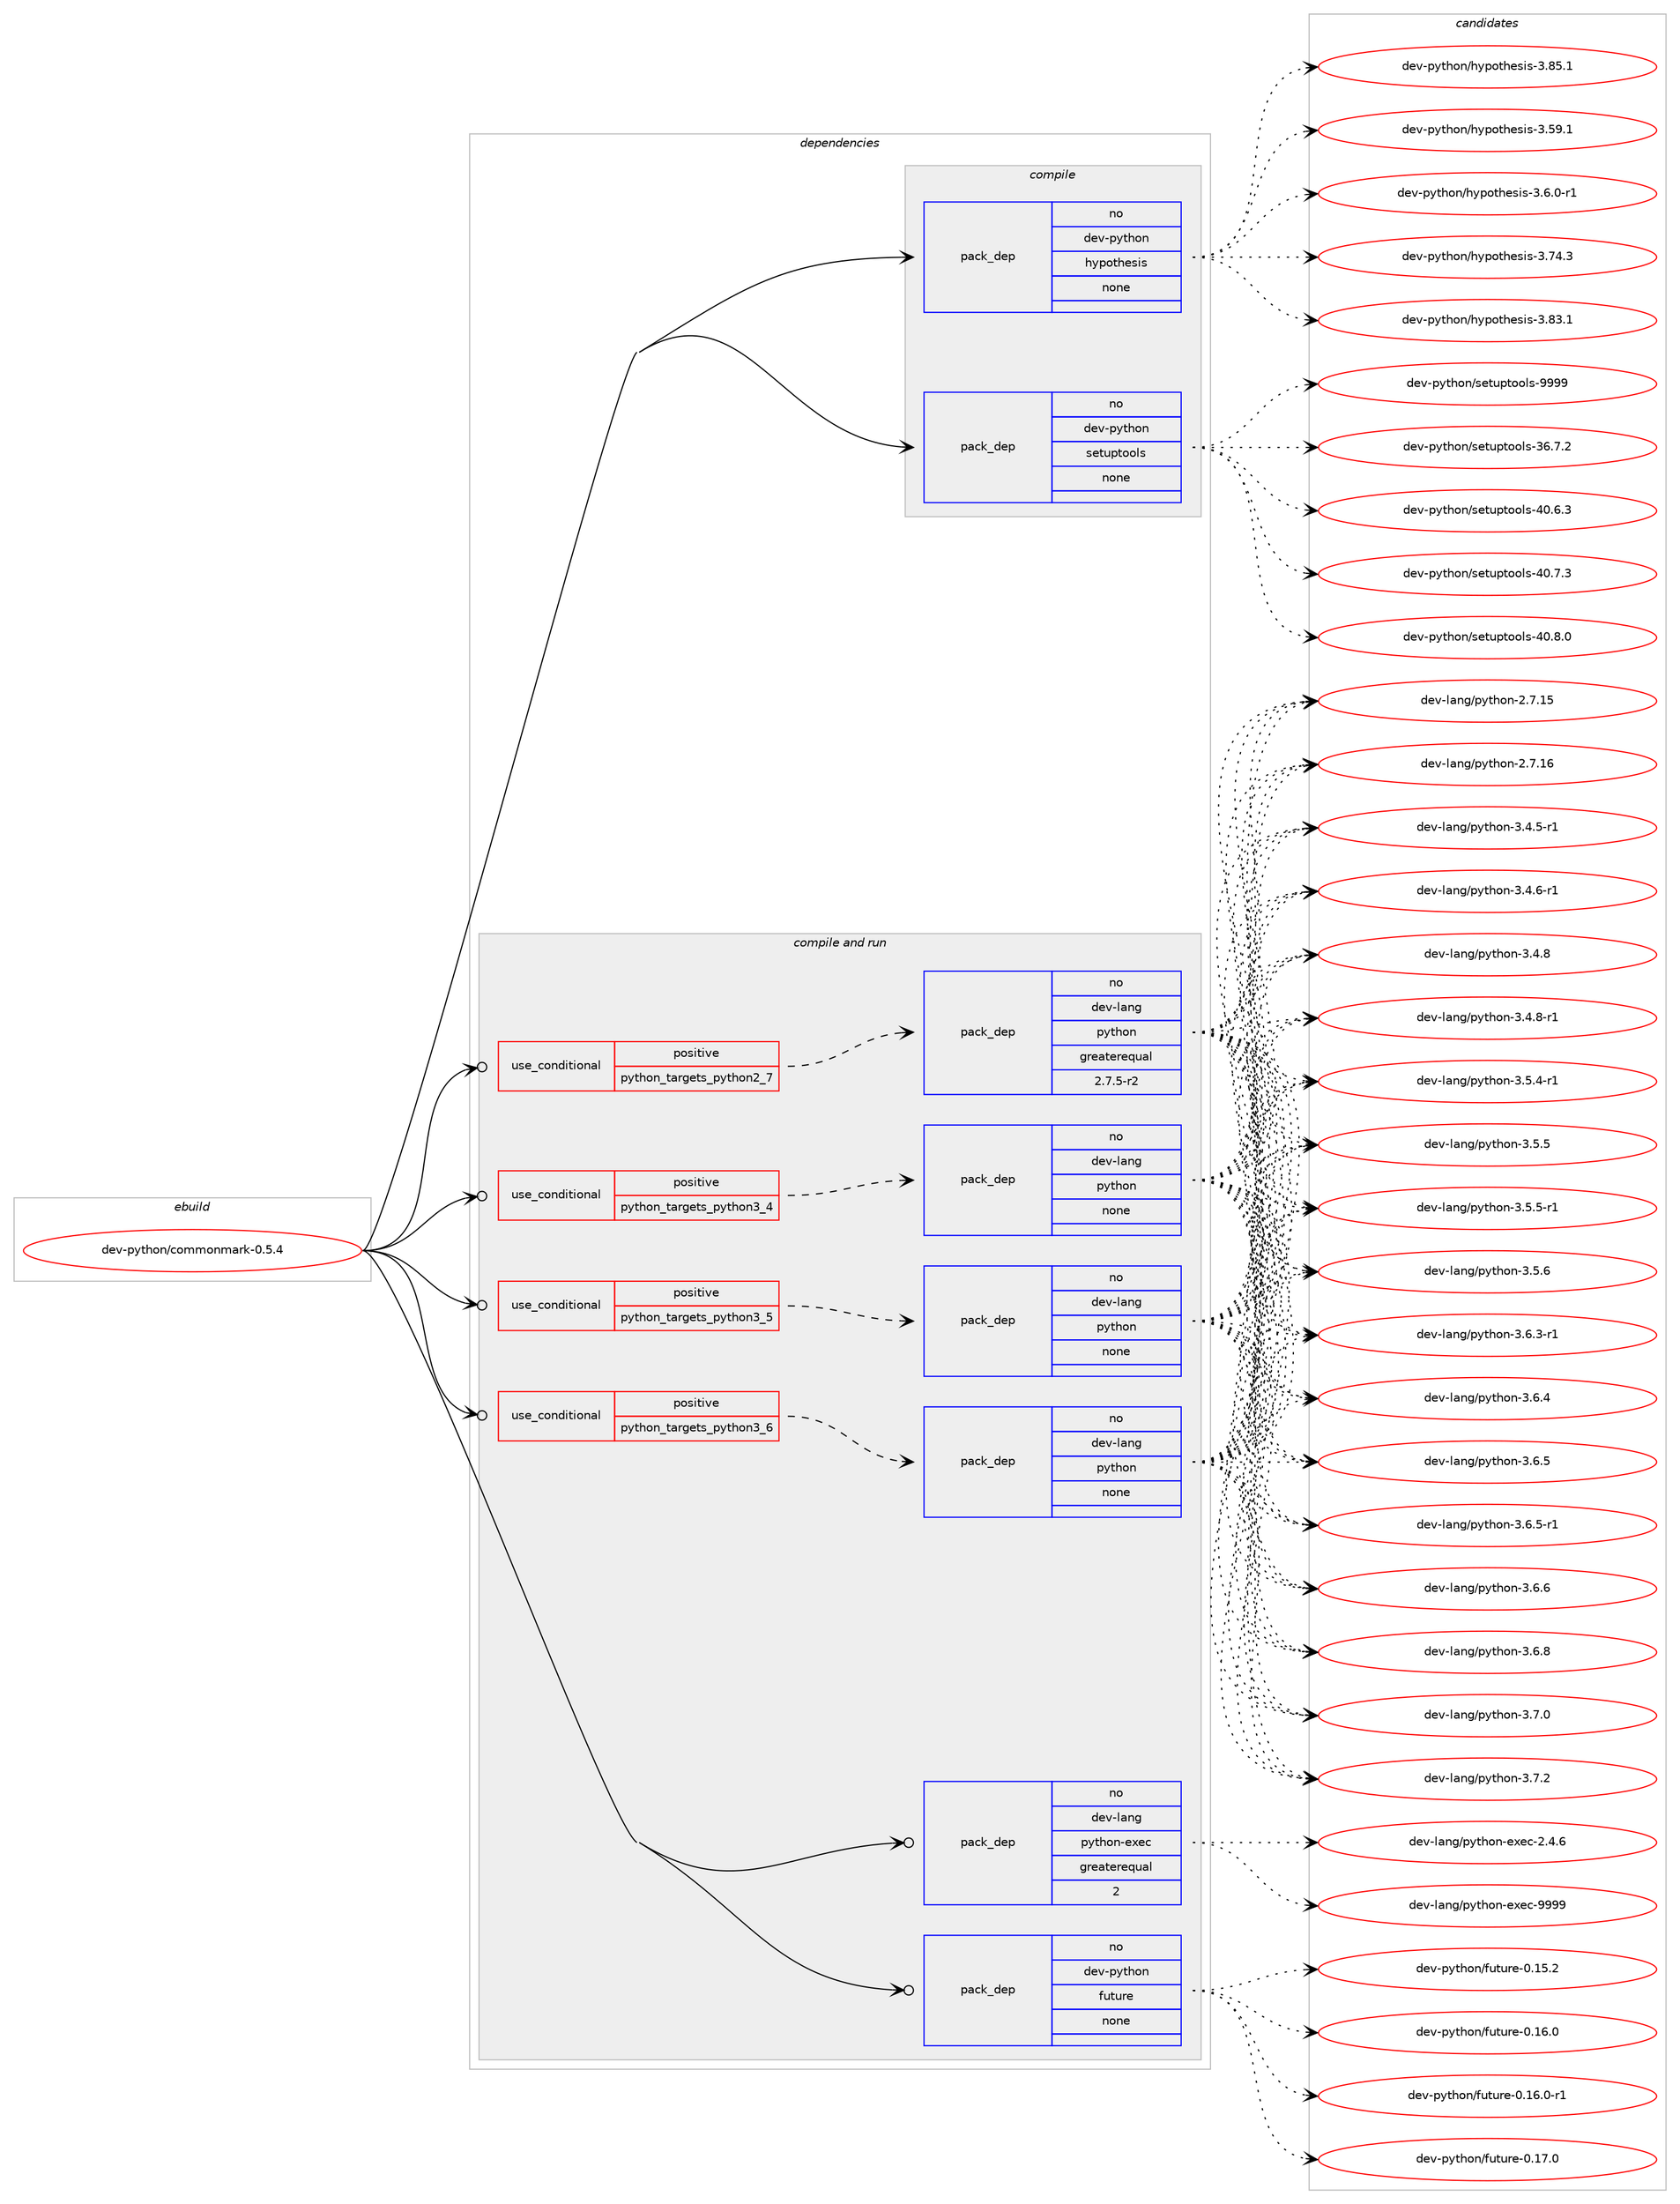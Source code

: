 digraph prolog {

# *************
# Graph options
# *************

newrank=true;
concentrate=true;
compound=true;
graph [rankdir=LR,fontname=Helvetica,fontsize=10,ranksep=1.5];#, ranksep=2.5, nodesep=0.2];
edge  [arrowhead=vee];
node  [fontname=Helvetica,fontsize=10];

# **********
# The ebuild
# **********

subgraph cluster_leftcol {
color=gray;
rank=same;
label=<<i>ebuild</i>>;
id [label="dev-python/commonmark-0.5.4", color=red, width=4, href="../dev-python/commonmark-0.5.4.svg"];
}

# ****************
# The dependencies
# ****************

subgraph cluster_midcol {
color=gray;
label=<<i>dependencies</i>>;
subgraph cluster_compile {
fillcolor="#eeeeee";
style=filled;
label=<<i>compile</i>>;
subgraph pack1008171 {
dependency1404017 [label=<<TABLE BORDER="0" CELLBORDER="1" CELLSPACING="0" CELLPADDING="4" WIDTH="220"><TR><TD ROWSPAN="6" CELLPADDING="30">pack_dep</TD></TR><TR><TD WIDTH="110">no</TD></TR><TR><TD>dev-python</TD></TR><TR><TD>hypothesis</TD></TR><TR><TD>none</TD></TR><TR><TD></TD></TR></TABLE>>, shape=none, color=blue];
}
id:e -> dependency1404017:w [weight=20,style="solid",arrowhead="vee"];
subgraph pack1008172 {
dependency1404018 [label=<<TABLE BORDER="0" CELLBORDER="1" CELLSPACING="0" CELLPADDING="4" WIDTH="220"><TR><TD ROWSPAN="6" CELLPADDING="30">pack_dep</TD></TR><TR><TD WIDTH="110">no</TD></TR><TR><TD>dev-python</TD></TR><TR><TD>setuptools</TD></TR><TR><TD>none</TD></TR><TR><TD></TD></TR></TABLE>>, shape=none, color=blue];
}
id:e -> dependency1404018:w [weight=20,style="solid",arrowhead="vee"];
}
subgraph cluster_compileandrun {
fillcolor="#eeeeee";
style=filled;
label=<<i>compile and run</i>>;
subgraph cond372611 {
dependency1404019 [label=<<TABLE BORDER="0" CELLBORDER="1" CELLSPACING="0" CELLPADDING="4"><TR><TD ROWSPAN="3" CELLPADDING="10">use_conditional</TD></TR><TR><TD>positive</TD></TR><TR><TD>python_targets_python2_7</TD></TR></TABLE>>, shape=none, color=red];
subgraph pack1008173 {
dependency1404020 [label=<<TABLE BORDER="0" CELLBORDER="1" CELLSPACING="0" CELLPADDING="4" WIDTH="220"><TR><TD ROWSPAN="6" CELLPADDING="30">pack_dep</TD></TR><TR><TD WIDTH="110">no</TD></TR><TR><TD>dev-lang</TD></TR><TR><TD>python</TD></TR><TR><TD>greaterequal</TD></TR><TR><TD>2.7.5-r2</TD></TR></TABLE>>, shape=none, color=blue];
}
dependency1404019:e -> dependency1404020:w [weight=20,style="dashed",arrowhead="vee"];
}
id:e -> dependency1404019:w [weight=20,style="solid",arrowhead="odotvee"];
subgraph cond372612 {
dependency1404021 [label=<<TABLE BORDER="0" CELLBORDER="1" CELLSPACING="0" CELLPADDING="4"><TR><TD ROWSPAN="3" CELLPADDING="10">use_conditional</TD></TR><TR><TD>positive</TD></TR><TR><TD>python_targets_python3_4</TD></TR></TABLE>>, shape=none, color=red];
subgraph pack1008174 {
dependency1404022 [label=<<TABLE BORDER="0" CELLBORDER="1" CELLSPACING="0" CELLPADDING="4" WIDTH="220"><TR><TD ROWSPAN="6" CELLPADDING="30">pack_dep</TD></TR><TR><TD WIDTH="110">no</TD></TR><TR><TD>dev-lang</TD></TR><TR><TD>python</TD></TR><TR><TD>none</TD></TR><TR><TD></TD></TR></TABLE>>, shape=none, color=blue];
}
dependency1404021:e -> dependency1404022:w [weight=20,style="dashed",arrowhead="vee"];
}
id:e -> dependency1404021:w [weight=20,style="solid",arrowhead="odotvee"];
subgraph cond372613 {
dependency1404023 [label=<<TABLE BORDER="0" CELLBORDER="1" CELLSPACING="0" CELLPADDING="4"><TR><TD ROWSPAN="3" CELLPADDING="10">use_conditional</TD></TR><TR><TD>positive</TD></TR><TR><TD>python_targets_python3_5</TD></TR></TABLE>>, shape=none, color=red];
subgraph pack1008175 {
dependency1404024 [label=<<TABLE BORDER="0" CELLBORDER="1" CELLSPACING="0" CELLPADDING="4" WIDTH="220"><TR><TD ROWSPAN="6" CELLPADDING="30">pack_dep</TD></TR><TR><TD WIDTH="110">no</TD></TR><TR><TD>dev-lang</TD></TR><TR><TD>python</TD></TR><TR><TD>none</TD></TR><TR><TD></TD></TR></TABLE>>, shape=none, color=blue];
}
dependency1404023:e -> dependency1404024:w [weight=20,style="dashed",arrowhead="vee"];
}
id:e -> dependency1404023:w [weight=20,style="solid",arrowhead="odotvee"];
subgraph cond372614 {
dependency1404025 [label=<<TABLE BORDER="0" CELLBORDER="1" CELLSPACING="0" CELLPADDING="4"><TR><TD ROWSPAN="3" CELLPADDING="10">use_conditional</TD></TR><TR><TD>positive</TD></TR><TR><TD>python_targets_python3_6</TD></TR></TABLE>>, shape=none, color=red];
subgraph pack1008176 {
dependency1404026 [label=<<TABLE BORDER="0" CELLBORDER="1" CELLSPACING="0" CELLPADDING="4" WIDTH="220"><TR><TD ROWSPAN="6" CELLPADDING="30">pack_dep</TD></TR><TR><TD WIDTH="110">no</TD></TR><TR><TD>dev-lang</TD></TR><TR><TD>python</TD></TR><TR><TD>none</TD></TR><TR><TD></TD></TR></TABLE>>, shape=none, color=blue];
}
dependency1404025:e -> dependency1404026:w [weight=20,style="dashed",arrowhead="vee"];
}
id:e -> dependency1404025:w [weight=20,style="solid",arrowhead="odotvee"];
subgraph pack1008177 {
dependency1404027 [label=<<TABLE BORDER="0" CELLBORDER="1" CELLSPACING="0" CELLPADDING="4" WIDTH="220"><TR><TD ROWSPAN="6" CELLPADDING="30">pack_dep</TD></TR><TR><TD WIDTH="110">no</TD></TR><TR><TD>dev-lang</TD></TR><TR><TD>python-exec</TD></TR><TR><TD>greaterequal</TD></TR><TR><TD>2</TD></TR></TABLE>>, shape=none, color=blue];
}
id:e -> dependency1404027:w [weight=20,style="solid",arrowhead="odotvee"];
subgraph pack1008178 {
dependency1404028 [label=<<TABLE BORDER="0" CELLBORDER="1" CELLSPACING="0" CELLPADDING="4" WIDTH="220"><TR><TD ROWSPAN="6" CELLPADDING="30">pack_dep</TD></TR><TR><TD WIDTH="110">no</TD></TR><TR><TD>dev-python</TD></TR><TR><TD>future</TD></TR><TR><TD>none</TD></TR><TR><TD></TD></TR></TABLE>>, shape=none, color=blue];
}
id:e -> dependency1404028:w [weight=20,style="solid",arrowhead="odotvee"];
}
subgraph cluster_run {
fillcolor="#eeeeee";
style=filled;
label=<<i>run</i>>;
}
}

# **************
# The candidates
# **************

subgraph cluster_choices {
rank=same;
color=gray;
label=<<i>candidates</i>>;

subgraph choice1008171 {
color=black;
nodesep=1;
choice100101118451121211161041111104710412111211111610410111510511545514653574649 [label="dev-python/hypothesis-3.59.1", color=red, width=4,href="../dev-python/hypothesis-3.59.1.svg"];
choice10010111845112121116104111110471041211121111161041011151051154551465446484511449 [label="dev-python/hypothesis-3.6.0-r1", color=red, width=4,href="../dev-python/hypothesis-3.6.0-r1.svg"];
choice100101118451121211161041111104710412111211111610410111510511545514655524651 [label="dev-python/hypothesis-3.74.3", color=red, width=4,href="../dev-python/hypothesis-3.74.3.svg"];
choice100101118451121211161041111104710412111211111610410111510511545514656514649 [label="dev-python/hypothesis-3.83.1", color=red, width=4,href="../dev-python/hypothesis-3.83.1.svg"];
choice100101118451121211161041111104710412111211111610410111510511545514656534649 [label="dev-python/hypothesis-3.85.1", color=red, width=4,href="../dev-python/hypothesis-3.85.1.svg"];
dependency1404017:e -> choice100101118451121211161041111104710412111211111610410111510511545514653574649:w [style=dotted,weight="100"];
dependency1404017:e -> choice10010111845112121116104111110471041211121111161041011151051154551465446484511449:w [style=dotted,weight="100"];
dependency1404017:e -> choice100101118451121211161041111104710412111211111610410111510511545514655524651:w [style=dotted,weight="100"];
dependency1404017:e -> choice100101118451121211161041111104710412111211111610410111510511545514656514649:w [style=dotted,weight="100"];
dependency1404017:e -> choice100101118451121211161041111104710412111211111610410111510511545514656534649:w [style=dotted,weight="100"];
}
subgraph choice1008172 {
color=black;
nodesep=1;
choice100101118451121211161041111104711510111611711211611111110811545515446554650 [label="dev-python/setuptools-36.7.2", color=red, width=4,href="../dev-python/setuptools-36.7.2.svg"];
choice100101118451121211161041111104711510111611711211611111110811545524846544651 [label="dev-python/setuptools-40.6.3", color=red, width=4,href="../dev-python/setuptools-40.6.3.svg"];
choice100101118451121211161041111104711510111611711211611111110811545524846554651 [label="dev-python/setuptools-40.7.3", color=red, width=4,href="../dev-python/setuptools-40.7.3.svg"];
choice100101118451121211161041111104711510111611711211611111110811545524846564648 [label="dev-python/setuptools-40.8.0", color=red, width=4,href="../dev-python/setuptools-40.8.0.svg"];
choice10010111845112121116104111110471151011161171121161111111081154557575757 [label="dev-python/setuptools-9999", color=red, width=4,href="../dev-python/setuptools-9999.svg"];
dependency1404018:e -> choice100101118451121211161041111104711510111611711211611111110811545515446554650:w [style=dotted,weight="100"];
dependency1404018:e -> choice100101118451121211161041111104711510111611711211611111110811545524846544651:w [style=dotted,weight="100"];
dependency1404018:e -> choice100101118451121211161041111104711510111611711211611111110811545524846554651:w [style=dotted,weight="100"];
dependency1404018:e -> choice100101118451121211161041111104711510111611711211611111110811545524846564648:w [style=dotted,weight="100"];
dependency1404018:e -> choice10010111845112121116104111110471151011161171121161111111081154557575757:w [style=dotted,weight="100"];
}
subgraph choice1008173 {
color=black;
nodesep=1;
choice10010111845108971101034711212111610411111045504655464953 [label="dev-lang/python-2.7.15", color=red, width=4,href="../dev-lang/python-2.7.15.svg"];
choice10010111845108971101034711212111610411111045504655464954 [label="dev-lang/python-2.7.16", color=red, width=4,href="../dev-lang/python-2.7.16.svg"];
choice1001011184510897110103471121211161041111104551465246534511449 [label="dev-lang/python-3.4.5-r1", color=red, width=4,href="../dev-lang/python-3.4.5-r1.svg"];
choice1001011184510897110103471121211161041111104551465246544511449 [label="dev-lang/python-3.4.6-r1", color=red, width=4,href="../dev-lang/python-3.4.6-r1.svg"];
choice100101118451089711010347112121116104111110455146524656 [label="dev-lang/python-3.4.8", color=red, width=4,href="../dev-lang/python-3.4.8.svg"];
choice1001011184510897110103471121211161041111104551465246564511449 [label="dev-lang/python-3.4.8-r1", color=red, width=4,href="../dev-lang/python-3.4.8-r1.svg"];
choice1001011184510897110103471121211161041111104551465346524511449 [label="dev-lang/python-3.5.4-r1", color=red, width=4,href="../dev-lang/python-3.5.4-r1.svg"];
choice100101118451089711010347112121116104111110455146534653 [label="dev-lang/python-3.5.5", color=red, width=4,href="../dev-lang/python-3.5.5.svg"];
choice1001011184510897110103471121211161041111104551465346534511449 [label="dev-lang/python-3.5.5-r1", color=red, width=4,href="../dev-lang/python-3.5.5-r1.svg"];
choice100101118451089711010347112121116104111110455146534654 [label="dev-lang/python-3.5.6", color=red, width=4,href="../dev-lang/python-3.5.6.svg"];
choice1001011184510897110103471121211161041111104551465446514511449 [label="dev-lang/python-3.6.3-r1", color=red, width=4,href="../dev-lang/python-3.6.3-r1.svg"];
choice100101118451089711010347112121116104111110455146544652 [label="dev-lang/python-3.6.4", color=red, width=4,href="../dev-lang/python-3.6.4.svg"];
choice100101118451089711010347112121116104111110455146544653 [label="dev-lang/python-3.6.5", color=red, width=4,href="../dev-lang/python-3.6.5.svg"];
choice1001011184510897110103471121211161041111104551465446534511449 [label="dev-lang/python-3.6.5-r1", color=red, width=4,href="../dev-lang/python-3.6.5-r1.svg"];
choice100101118451089711010347112121116104111110455146544654 [label="dev-lang/python-3.6.6", color=red, width=4,href="../dev-lang/python-3.6.6.svg"];
choice100101118451089711010347112121116104111110455146544656 [label="dev-lang/python-3.6.8", color=red, width=4,href="../dev-lang/python-3.6.8.svg"];
choice100101118451089711010347112121116104111110455146554648 [label="dev-lang/python-3.7.0", color=red, width=4,href="../dev-lang/python-3.7.0.svg"];
choice100101118451089711010347112121116104111110455146554650 [label="dev-lang/python-3.7.2", color=red, width=4,href="../dev-lang/python-3.7.2.svg"];
dependency1404020:e -> choice10010111845108971101034711212111610411111045504655464953:w [style=dotted,weight="100"];
dependency1404020:e -> choice10010111845108971101034711212111610411111045504655464954:w [style=dotted,weight="100"];
dependency1404020:e -> choice1001011184510897110103471121211161041111104551465246534511449:w [style=dotted,weight="100"];
dependency1404020:e -> choice1001011184510897110103471121211161041111104551465246544511449:w [style=dotted,weight="100"];
dependency1404020:e -> choice100101118451089711010347112121116104111110455146524656:w [style=dotted,weight="100"];
dependency1404020:e -> choice1001011184510897110103471121211161041111104551465246564511449:w [style=dotted,weight="100"];
dependency1404020:e -> choice1001011184510897110103471121211161041111104551465346524511449:w [style=dotted,weight="100"];
dependency1404020:e -> choice100101118451089711010347112121116104111110455146534653:w [style=dotted,weight="100"];
dependency1404020:e -> choice1001011184510897110103471121211161041111104551465346534511449:w [style=dotted,weight="100"];
dependency1404020:e -> choice100101118451089711010347112121116104111110455146534654:w [style=dotted,weight="100"];
dependency1404020:e -> choice1001011184510897110103471121211161041111104551465446514511449:w [style=dotted,weight="100"];
dependency1404020:e -> choice100101118451089711010347112121116104111110455146544652:w [style=dotted,weight="100"];
dependency1404020:e -> choice100101118451089711010347112121116104111110455146544653:w [style=dotted,weight="100"];
dependency1404020:e -> choice1001011184510897110103471121211161041111104551465446534511449:w [style=dotted,weight="100"];
dependency1404020:e -> choice100101118451089711010347112121116104111110455146544654:w [style=dotted,weight="100"];
dependency1404020:e -> choice100101118451089711010347112121116104111110455146544656:w [style=dotted,weight="100"];
dependency1404020:e -> choice100101118451089711010347112121116104111110455146554648:w [style=dotted,weight="100"];
dependency1404020:e -> choice100101118451089711010347112121116104111110455146554650:w [style=dotted,weight="100"];
}
subgraph choice1008174 {
color=black;
nodesep=1;
choice10010111845108971101034711212111610411111045504655464953 [label="dev-lang/python-2.7.15", color=red, width=4,href="../dev-lang/python-2.7.15.svg"];
choice10010111845108971101034711212111610411111045504655464954 [label="dev-lang/python-2.7.16", color=red, width=4,href="../dev-lang/python-2.7.16.svg"];
choice1001011184510897110103471121211161041111104551465246534511449 [label="dev-lang/python-3.4.5-r1", color=red, width=4,href="../dev-lang/python-3.4.5-r1.svg"];
choice1001011184510897110103471121211161041111104551465246544511449 [label="dev-lang/python-3.4.6-r1", color=red, width=4,href="../dev-lang/python-3.4.6-r1.svg"];
choice100101118451089711010347112121116104111110455146524656 [label="dev-lang/python-3.4.8", color=red, width=4,href="../dev-lang/python-3.4.8.svg"];
choice1001011184510897110103471121211161041111104551465246564511449 [label="dev-lang/python-3.4.8-r1", color=red, width=4,href="../dev-lang/python-3.4.8-r1.svg"];
choice1001011184510897110103471121211161041111104551465346524511449 [label="dev-lang/python-3.5.4-r1", color=red, width=4,href="../dev-lang/python-3.5.4-r1.svg"];
choice100101118451089711010347112121116104111110455146534653 [label="dev-lang/python-3.5.5", color=red, width=4,href="../dev-lang/python-3.5.5.svg"];
choice1001011184510897110103471121211161041111104551465346534511449 [label="dev-lang/python-3.5.5-r1", color=red, width=4,href="../dev-lang/python-3.5.5-r1.svg"];
choice100101118451089711010347112121116104111110455146534654 [label="dev-lang/python-3.5.6", color=red, width=4,href="../dev-lang/python-3.5.6.svg"];
choice1001011184510897110103471121211161041111104551465446514511449 [label="dev-lang/python-3.6.3-r1", color=red, width=4,href="../dev-lang/python-3.6.3-r1.svg"];
choice100101118451089711010347112121116104111110455146544652 [label="dev-lang/python-3.6.4", color=red, width=4,href="../dev-lang/python-3.6.4.svg"];
choice100101118451089711010347112121116104111110455146544653 [label="dev-lang/python-3.6.5", color=red, width=4,href="../dev-lang/python-3.6.5.svg"];
choice1001011184510897110103471121211161041111104551465446534511449 [label="dev-lang/python-3.6.5-r1", color=red, width=4,href="../dev-lang/python-3.6.5-r1.svg"];
choice100101118451089711010347112121116104111110455146544654 [label="dev-lang/python-3.6.6", color=red, width=4,href="../dev-lang/python-3.6.6.svg"];
choice100101118451089711010347112121116104111110455146544656 [label="dev-lang/python-3.6.8", color=red, width=4,href="../dev-lang/python-3.6.8.svg"];
choice100101118451089711010347112121116104111110455146554648 [label="dev-lang/python-3.7.0", color=red, width=4,href="../dev-lang/python-3.7.0.svg"];
choice100101118451089711010347112121116104111110455146554650 [label="dev-lang/python-3.7.2", color=red, width=4,href="../dev-lang/python-3.7.2.svg"];
dependency1404022:e -> choice10010111845108971101034711212111610411111045504655464953:w [style=dotted,weight="100"];
dependency1404022:e -> choice10010111845108971101034711212111610411111045504655464954:w [style=dotted,weight="100"];
dependency1404022:e -> choice1001011184510897110103471121211161041111104551465246534511449:w [style=dotted,weight="100"];
dependency1404022:e -> choice1001011184510897110103471121211161041111104551465246544511449:w [style=dotted,weight="100"];
dependency1404022:e -> choice100101118451089711010347112121116104111110455146524656:w [style=dotted,weight="100"];
dependency1404022:e -> choice1001011184510897110103471121211161041111104551465246564511449:w [style=dotted,weight="100"];
dependency1404022:e -> choice1001011184510897110103471121211161041111104551465346524511449:w [style=dotted,weight="100"];
dependency1404022:e -> choice100101118451089711010347112121116104111110455146534653:w [style=dotted,weight="100"];
dependency1404022:e -> choice1001011184510897110103471121211161041111104551465346534511449:w [style=dotted,weight="100"];
dependency1404022:e -> choice100101118451089711010347112121116104111110455146534654:w [style=dotted,weight="100"];
dependency1404022:e -> choice1001011184510897110103471121211161041111104551465446514511449:w [style=dotted,weight="100"];
dependency1404022:e -> choice100101118451089711010347112121116104111110455146544652:w [style=dotted,weight="100"];
dependency1404022:e -> choice100101118451089711010347112121116104111110455146544653:w [style=dotted,weight="100"];
dependency1404022:e -> choice1001011184510897110103471121211161041111104551465446534511449:w [style=dotted,weight="100"];
dependency1404022:e -> choice100101118451089711010347112121116104111110455146544654:w [style=dotted,weight="100"];
dependency1404022:e -> choice100101118451089711010347112121116104111110455146544656:w [style=dotted,weight="100"];
dependency1404022:e -> choice100101118451089711010347112121116104111110455146554648:w [style=dotted,weight="100"];
dependency1404022:e -> choice100101118451089711010347112121116104111110455146554650:w [style=dotted,weight="100"];
}
subgraph choice1008175 {
color=black;
nodesep=1;
choice10010111845108971101034711212111610411111045504655464953 [label="dev-lang/python-2.7.15", color=red, width=4,href="../dev-lang/python-2.7.15.svg"];
choice10010111845108971101034711212111610411111045504655464954 [label="dev-lang/python-2.7.16", color=red, width=4,href="../dev-lang/python-2.7.16.svg"];
choice1001011184510897110103471121211161041111104551465246534511449 [label="dev-lang/python-3.4.5-r1", color=red, width=4,href="../dev-lang/python-3.4.5-r1.svg"];
choice1001011184510897110103471121211161041111104551465246544511449 [label="dev-lang/python-3.4.6-r1", color=red, width=4,href="../dev-lang/python-3.4.6-r1.svg"];
choice100101118451089711010347112121116104111110455146524656 [label="dev-lang/python-3.4.8", color=red, width=4,href="../dev-lang/python-3.4.8.svg"];
choice1001011184510897110103471121211161041111104551465246564511449 [label="dev-lang/python-3.4.8-r1", color=red, width=4,href="../dev-lang/python-3.4.8-r1.svg"];
choice1001011184510897110103471121211161041111104551465346524511449 [label="dev-lang/python-3.5.4-r1", color=red, width=4,href="../dev-lang/python-3.5.4-r1.svg"];
choice100101118451089711010347112121116104111110455146534653 [label="dev-lang/python-3.5.5", color=red, width=4,href="../dev-lang/python-3.5.5.svg"];
choice1001011184510897110103471121211161041111104551465346534511449 [label="dev-lang/python-3.5.5-r1", color=red, width=4,href="../dev-lang/python-3.5.5-r1.svg"];
choice100101118451089711010347112121116104111110455146534654 [label="dev-lang/python-3.5.6", color=red, width=4,href="../dev-lang/python-3.5.6.svg"];
choice1001011184510897110103471121211161041111104551465446514511449 [label="dev-lang/python-3.6.3-r1", color=red, width=4,href="../dev-lang/python-3.6.3-r1.svg"];
choice100101118451089711010347112121116104111110455146544652 [label="dev-lang/python-3.6.4", color=red, width=4,href="../dev-lang/python-3.6.4.svg"];
choice100101118451089711010347112121116104111110455146544653 [label="dev-lang/python-3.6.5", color=red, width=4,href="../dev-lang/python-3.6.5.svg"];
choice1001011184510897110103471121211161041111104551465446534511449 [label="dev-lang/python-3.6.5-r1", color=red, width=4,href="../dev-lang/python-3.6.5-r1.svg"];
choice100101118451089711010347112121116104111110455146544654 [label="dev-lang/python-3.6.6", color=red, width=4,href="../dev-lang/python-3.6.6.svg"];
choice100101118451089711010347112121116104111110455146544656 [label="dev-lang/python-3.6.8", color=red, width=4,href="../dev-lang/python-3.6.8.svg"];
choice100101118451089711010347112121116104111110455146554648 [label="dev-lang/python-3.7.0", color=red, width=4,href="../dev-lang/python-3.7.0.svg"];
choice100101118451089711010347112121116104111110455146554650 [label="dev-lang/python-3.7.2", color=red, width=4,href="../dev-lang/python-3.7.2.svg"];
dependency1404024:e -> choice10010111845108971101034711212111610411111045504655464953:w [style=dotted,weight="100"];
dependency1404024:e -> choice10010111845108971101034711212111610411111045504655464954:w [style=dotted,weight="100"];
dependency1404024:e -> choice1001011184510897110103471121211161041111104551465246534511449:w [style=dotted,weight="100"];
dependency1404024:e -> choice1001011184510897110103471121211161041111104551465246544511449:w [style=dotted,weight="100"];
dependency1404024:e -> choice100101118451089711010347112121116104111110455146524656:w [style=dotted,weight="100"];
dependency1404024:e -> choice1001011184510897110103471121211161041111104551465246564511449:w [style=dotted,weight="100"];
dependency1404024:e -> choice1001011184510897110103471121211161041111104551465346524511449:w [style=dotted,weight="100"];
dependency1404024:e -> choice100101118451089711010347112121116104111110455146534653:w [style=dotted,weight="100"];
dependency1404024:e -> choice1001011184510897110103471121211161041111104551465346534511449:w [style=dotted,weight="100"];
dependency1404024:e -> choice100101118451089711010347112121116104111110455146534654:w [style=dotted,weight="100"];
dependency1404024:e -> choice1001011184510897110103471121211161041111104551465446514511449:w [style=dotted,weight="100"];
dependency1404024:e -> choice100101118451089711010347112121116104111110455146544652:w [style=dotted,weight="100"];
dependency1404024:e -> choice100101118451089711010347112121116104111110455146544653:w [style=dotted,weight="100"];
dependency1404024:e -> choice1001011184510897110103471121211161041111104551465446534511449:w [style=dotted,weight="100"];
dependency1404024:e -> choice100101118451089711010347112121116104111110455146544654:w [style=dotted,weight="100"];
dependency1404024:e -> choice100101118451089711010347112121116104111110455146544656:w [style=dotted,weight="100"];
dependency1404024:e -> choice100101118451089711010347112121116104111110455146554648:w [style=dotted,weight="100"];
dependency1404024:e -> choice100101118451089711010347112121116104111110455146554650:w [style=dotted,weight="100"];
}
subgraph choice1008176 {
color=black;
nodesep=1;
choice10010111845108971101034711212111610411111045504655464953 [label="dev-lang/python-2.7.15", color=red, width=4,href="../dev-lang/python-2.7.15.svg"];
choice10010111845108971101034711212111610411111045504655464954 [label="dev-lang/python-2.7.16", color=red, width=4,href="../dev-lang/python-2.7.16.svg"];
choice1001011184510897110103471121211161041111104551465246534511449 [label="dev-lang/python-3.4.5-r1", color=red, width=4,href="../dev-lang/python-3.4.5-r1.svg"];
choice1001011184510897110103471121211161041111104551465246544511449 [label="dev-lang/python-3.4.6-r1", color=red, width=4,href="../dev-lang/python-3.4.6-r1.svg"];
choice100101118451089711010347112121116104111110455146524656 [label="dev-lang/python-3.4.8", color=red, width=4,href="../dev-lang/python-3.4.8.svg"];
choice1001011184510897110103471121211161041111104551465246564511449 [label="dev-lang/python-3.4.8-r1", color=red, width=4,href="../dev-lang/python-3.4.8-r1.svg"];
choice1001011184510897110103471121211161041111104551465346524511449 [label="dev-lang/python-3.5.4-r1", color=red, width=4,href="../dev-lang/python-3.5.4-r1.svg"];
choice100101118451089711010347112121116104111110455146534653 [label="dev-lang/python-3.5.5", color=red, width=4,href="../dev-lang/python-3.5.5.svg"];
choice1001011184510897110103471121211161041111104551465346534511449 [label="dev-lang/python-3.5.5-r1", color=red, width=4,href="../dev-lang/python-3.5.5-r1.svg"];
choice100101118451089711010347112121116104111110455146534654 [label="dev-lang/python-3.5.6", color=red, width=4,href="../dev-lang/python-3.5.6.svg"];
choice1001011184510897110103471121211161041111104551465446514511449 [label="dev-lang/python-3.6.3-r1", color=red, width=4,href="../dev-lang/python-3.6.3-r1.svg"];
choice100101118451089711010347112121116104111110455146544652 [label="dev-lang/python-3.6.4", color=red, width=4,href="../dev-lang/python-3.6.4.svg"];
choice100101118451089711010347112121116104111110455146544653 [label="dev-lang/python-3.6.5", color=red, width=4,href="../dev-lang/python-3.6.5.svg"];
choice1001011184510897110103471121211161041111104551465446534511449 [label="dev-lang/python-3.6.5-r1", color=red, width=4,href="../dev-lang/python-3.6.5-r1.svg"];
choice100101118451089711010347112121116104111110455146544654 [label="dev-lang/python-3.6.6", color=red, width=4,href="../dev-lang/python-3.6.6.svg"];
choice100101118451089711010347112121116104111110455146544656 [label="dev-lang/python-3.6.8", color=red, width=4,href="../dev-lang/python-3.6.8.svg"];
choice100101118451089711010347112121116104111110455146554648 [label="dev-lang/python-3.7.0", color=red, width=4,href="../dev-lang/python-3.7.0.svg"];
choice100101118451089711010347112121116104111110455146554650 [label="dev-lang/python-3.7.2", color=red, width=4,href="../dev-lang/python-3.7.2.svg"];
dependency1404026:e -> choice10010111845108971101034711212111610411111045504655464953:w [style=dotted,weight="100"];
dependency1404026:e -> choice10010111845108971101034711212111610411111045504655464954:w [style=dotted,weight="100"];
dependency1404026:e -> choice1001011184510897110103471121211161041111104551465246534511449:w [style=dotted,weight="100"];
dependency1404026:e -> choice1001011184510897110103471121211161041111104551465246544511449:w [style=dotted,weight="100"];
dependency1404026:e -> choice100101118451089711010347112121116104111110455146524656:w [style=dotted,weight="100"];
dependency1404026:e -> choice1001011184510897110103471121211161041111104551465246564511449:w [style=dotted,weight="100"];
dependency1404026:e -> choice1001011184510897110103471121211161041111104551465346524511449:w [style=dotted,weight="100"];
dependency1404026:e -> choice100101118451089711010347112121116104111110455146534653:w [style=dotted,weight="100"];
dependency1404026:e -> choice1001011184510897110103471121211161041111104551465346534511449:w [style=dotted,weight="100"];
dependency1404026:e -> choice100101118451089711010347112121116104111110455146534654:w [style=dotted,weight="100"];
dependency1404026:e -> choice1001011184510897110103471121211161041111104551465446514511449:w [style=dotted,weight="100"];
dependency1404026:e -> choice100101118451089711010347112121116104111110455146544652:w [style=dotted,weight="100"];
dependency1404026:e -> choice100101118451089711010347112121116104111110455146544653:w [style=dotted,weight="100"];
dependency1404026:e -> choice1001011184510897110103471121211161041111104551465446534511449:w [style=dotted,weight="100"];
dependency1404026:e -> choice100101118451089711010347112121116104111110455146544654:w [style=dotted,weight="100"];
dependency1404026:e -> choice100101118451089711010347112121116104111110455146544656:w [style=dotted,weight="100"];
dependency1404026:e -> choice100101118451089711010347112121116104111110455146554648:w [style=dotted,weight="100"];
dependency1404026:e -> choice100101118451089711010347112121116104111110455146554650:w [style=dotted,weight="100"];
}
subgraph choice1008177 {
color=black;
nodesep=1;
choice1001011184510897110103471121211161041111104510112010199455046524654 [label="dev-lang/python-exec-2.4.6", color=red, width=4,href="../dev-lang/python-exec-2.4.6.svg"];
choice10010111845108971101034711212111610411111045101120101994557575757 [label="dev-lang/python-exec-9999", color=red, width=4,href="../dev-lang/python-exec-9999.svg"];
dependency1404027:e -> choice1001011184510897110103471121211161041111104510112010199455046524654:w [style=dotted,weight="100"];
dependency1404027:e -> choice10010111845108971101034711212111610411111045101120101994557575757:w [style=dotted,weight="100"];
}
subgraph choice1008178 {
color=black;
nodesep=1;
choice100101118451121211161041111104710211711611711410145484649534650 [label="dev-python/future-0.15.2", color=red, width=4,href="../dev-python/future-0.15.2.svg"];
choice100101118451121211161041111104710211711611711410145484649544648 [label="dev-python/future-0.16.0", color=red, width=4,href="../dev-python/future-0.16.0.svg"];
choice1001011184511212111610411111047102117116117114101454846495446484511449 [label="dev-python/future-0.16.0-r1", color=red, width=4,href="../dev-python/future-0.16.0-r1.svg"];
choice100101118451121211161041111104710211711611711410145484649554648 [label="dev-python/future-0.17.0", color=red, width=4,href="../dev-python/future-0.17.0.svg"];
dependency1404028:e -> choice100101118451121211161041111104710211711611711410145484649534650:w [style=dotted,weight="100"];
dependency1404028:e -> choice100101118451121211161041111104710211711611711410145484649544648:w [style=dotted,weight="100"];
dependency1404028:e -> choice1001011184511212111610411111047102117116117114101454846495446484511449:w [style=dotted,weight="100"];
dependency1404028:e -> choice100101118451121211161041111104710211711611711410145484649554648:w [style=dotted,weight="100"];
}
}

}
